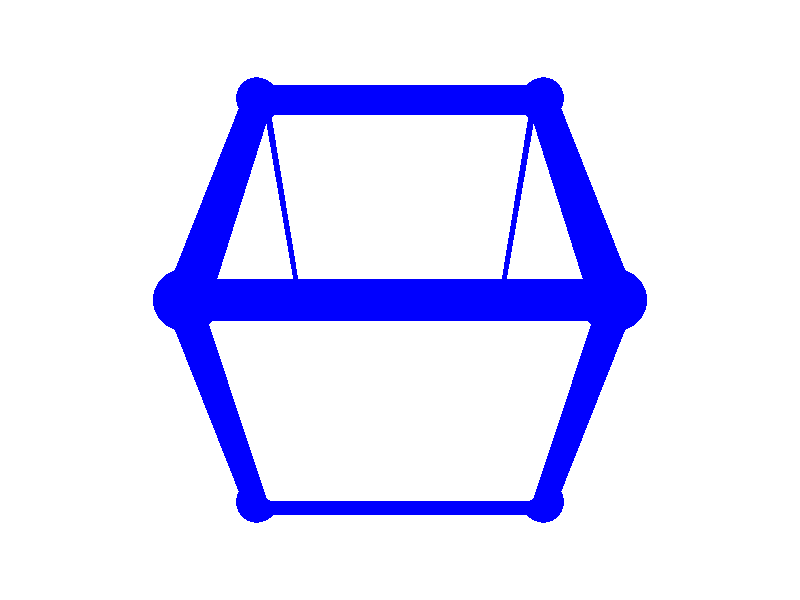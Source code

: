 #include "glass.inc"

light_source{
        <5,5,-5>
        rgb 1
}

#declare thick = .1;
difference{
        box{-1-thick/2, 1+thick/2}
        box{-1+thick/2, <1-thick/2,3,1-thick/2>}
        
        texture{T_Glass1}       
        
}

#declare r_s = .15;
#declare r_c = .1;
union{
        sphere{<-1,-1,-1>,r_s}
        sphere{<-1,-1,1>,r_s}
        sphere{<-1,1,-1>,r_s}
        sphere{<-1,1,1>,r_s}
        sphere{<1,-1,-1>,r_s}
        sphere{<1,-1,1>,r_s}
        sphere{<1,1,-1>,r_s}
        sphere{<1,1,1>,r_s}
        
        cylinder{<-1,-1,-1>,<-1,-1,1>,r_c rotate z*0}
        cylinder{<-1,-1,-1>,<-1,-1,1>,r_c rotate z*90}
        cylinder{<-1,-1,-1>,<-1,-1,1>,r_c rotate z*180}
        cylinder{<-1,-1,-1>,<-1,-1,1>,r_c rotate z*270}
        
        cylinder{<-1,-1,-1>,<1,-1,-1>,r_c rotate x*0}
        cylinder{<-1,-1,-1>,<1,-1,-1>,r_c rotate x*90}
        cylinder{<-1,-1,-1>,<1,-1,-1>,r_c rotate x*180}
        cylinder{<-1,-1,-1>,<1,-1,-1>,r_c rotate x*270}
        
        cylinder{<-1,-1,-1>,<-1,1,-1>,r_c rotate y*0}
        cylinder{<-1,-1,-1>,<-1,1,-1>,r_c rotate y*90}
        cylinder{<-1,-1,-1>,<-1,1,-1>,r_c rotate y*180}
        cylinder{<-1,-1,-1>,<-1,1,-1>,r_c rotate y*270}
        
        pigment{rgb <0,0,1>}
        normal{ripples 1 scale .05}
        finish{
                phong 1
                reflection .2
                metallic
        }        
}


plane{
        y, -5
        pigment{rgb 1}
}                      
  
camera{
        location <0,3,-3>
        look_at <0,0,0>
}